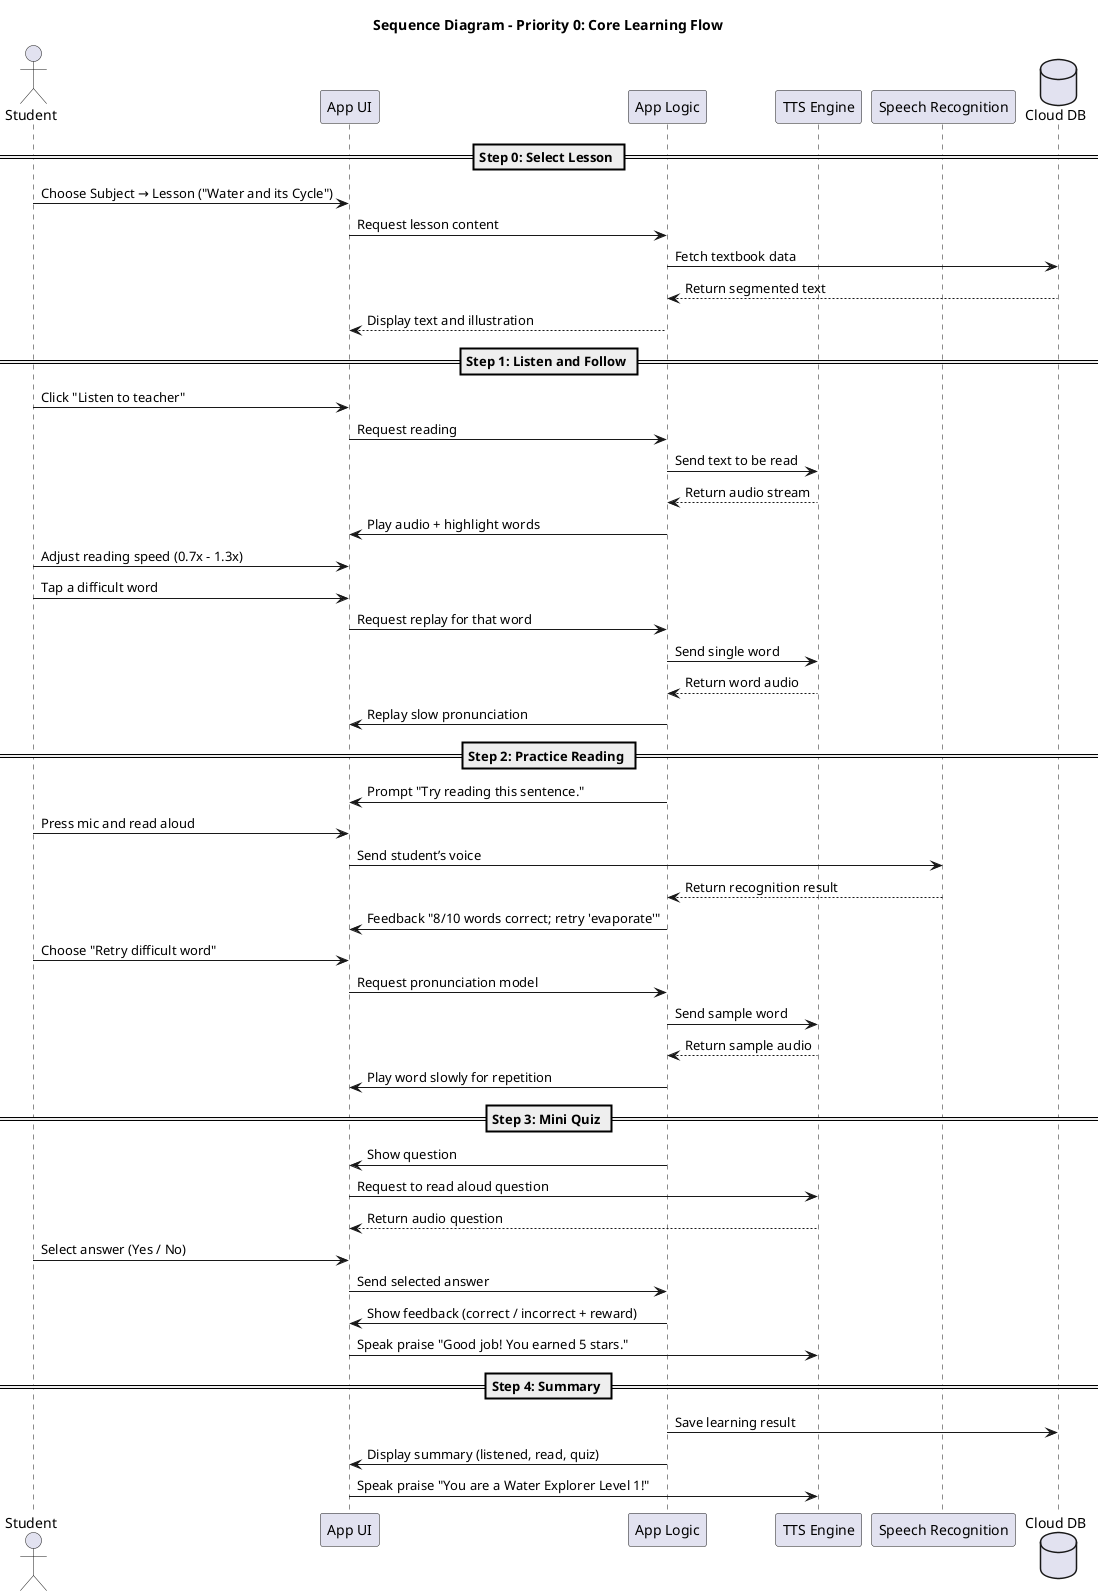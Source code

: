 @startuml CoreFlow
title Sequence Diagram - Priority 0: Core Learning Flow

actor "Student" as U
participant "App UI" as UI
participant "App Logic" as Logic
participant "TTS Engine" as TTS
participant "Speech Recognition" as SR
database "Cloud DB" as DB

== Step 0: Select Lesson ==
U -> UI: Choose Subject → Lesson ("Water and its Cycle")
UI -> Logic: Request lesson content
Logic -> DB: Fetch textbook data
DB --> Logic: Return segmented text
Logic --> UI: Display text and illustration

== Step 1: Listen and Follow ==
U -> UI: Click "Listen to teacher"
UI -> Logic: Request reading
Logic -> TTS: Send text to be read
TTS --> Logic: Return audio stream
Logic -> UI: Play audio + highlight words
U -> UI: Adjust reading speed (0.7x – 1.3x)
U -> UI: Tap a difficult word
UI -> Logic: Request replay for that word
Logic -> TTS: Send single word
TTS --> Logic: Return word audio
Logic -> UI: Replay slow pronunciation

== Step 2: Practice Reading ==
Logic -> UI: Prompt "Try reading this sentence."
U -> UI: Press mic and read aloud
UI -> SR: Send student’s voice
SR --> Logic: Return recognition result
Logic -> UI: Feedback "8/10 words correct; retry 'evaporate'"
U -> UI: Choose "Retry difficult word"
UI -> Logic: Request pronunciation model
Logic -> TTS: Send sample word
TTS --> Logic: Return sample audio
Logic -> UI: Play word slowly for repetition

== Step 3: Mini Quiz ==
Logic -> UI: Show question
UI -> TTS: Request to read aloud question
TTS --> UI: Return audio question
U -> UI: Select answer (Yes / No)
UI -> Logic: Send selected answer
Logic -> UI: Show feedback (correct / incorrect + reward)
UI -> TTS: Speak praise "Good job! You earned 5 stars."

== Step 4: Summary ==
Logic -> DB: Save learning result
Logic -> UI: Display summary (listened, read, quiz)
UI -> TTS: Speak praise "You are a Water Explorer Level 1!"

@enduml
